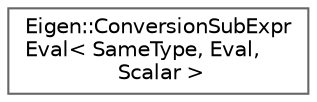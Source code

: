 digraph "类继承关系图"
{
 // LATEX_PDF_SIZE
  bgcolor="transparent";
  edge [fontname=Helvetica,fontsize=10,labelfontname=Helvetica,labelfontsize=10];
  node [fontname=Helvetica,fontsize=10,shape=box,height=0.2,width=0.4];
  rankdir="LR";
  Node0 [id="Node000000",label="Eigen::ConversionSubExpr\lEval\< SameType, Eval,\l Scalar \>",height=0.2,width=0.4,color="grey40", fillcolor="white", style="filled",URL="$struct_eigen_1_1_conversion_sub_expr_eval.html",tooltip=" "];
}
